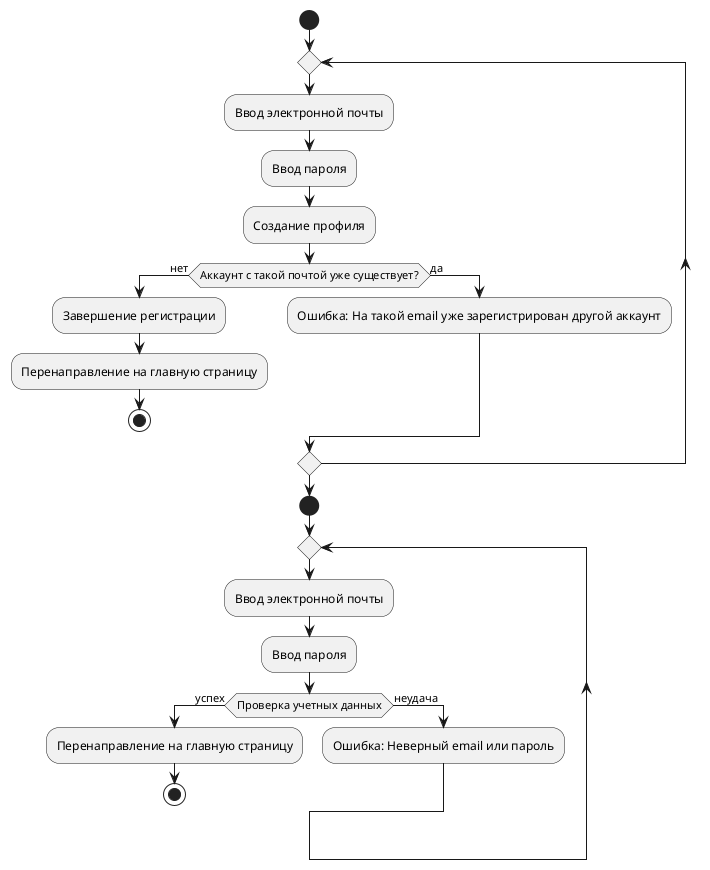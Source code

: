 @startuml AuthRegAD
start
repeat
    :Ввод электронной почты;
    :Ввод пароля;
    :Создание профиля;
    if (Аккаунт с такой почтой уже существует?) then (нет)
        :Завершение регистрации;
        :Перенаправление на главную страницу;
        stop
    else (да)
        :Ошибка: На такой email уже зарегистрирован другой аккаунт;
    endif
repeat while

start
repeat
    :Ввод электронной почты;
    :Ввод пароля;
    if (Проверка учетных данных) then (успех)
        :Перенаправление на главную страницу;
        stop
    else (неудача)
        :Ошибка: Неверный email или пароль;
    endif
repeat while 
@enduml
